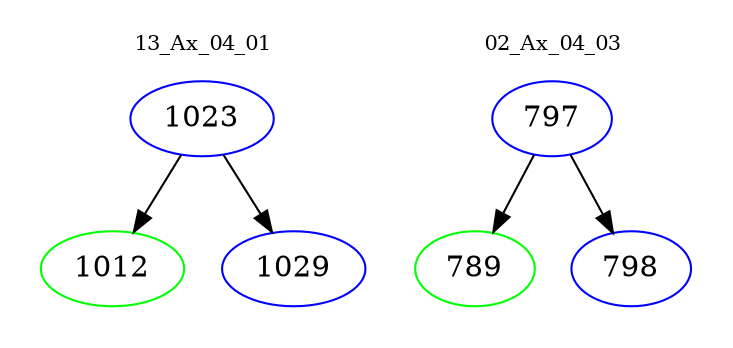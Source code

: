 digraph{
subgraph cluster_0 {
color = white
label = "13_Ax_04_01";
fontsize=10;
T0_1023 [label="1023", color="blue"]
T0_1023 -> T0_1012 [color="black"]
T0_1012 [label="1012", color="green"]
T0_1023 -> T0_1029 [color="black"]
T0_1029 [label="1029", color="blue"]
}
subgraph cluster_1 {
color = white
label = "02_Ax_04_03";
fontsize=10;
T1_797 [label="797", color="blue"]
T1_797 -> T1_789 [color="black"]
T1_789 [label="789", color="green"]
T1_797 -> T1_798 [color="black"]
T1_798 [label="798", color="blue"]
}
}
